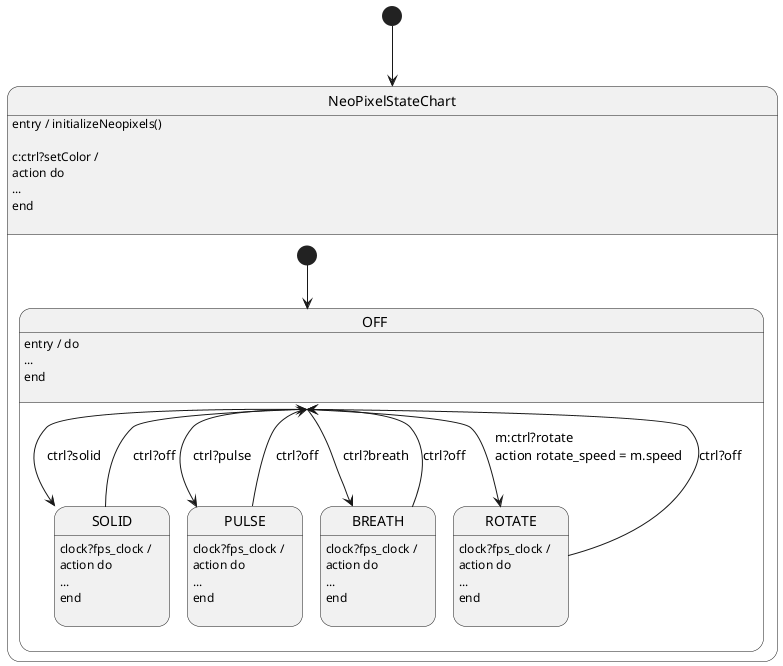 @startuml
skinparam defaultTextAlignment left
[*] --> NeoPixelStateChart
state NeoPixelStateChart{
state OFF{
	OFF : entry / do \n...\nend\n

OFF --> SOLID : ctrl?solid

OFF --> PULSE : ctrl?pulse

OFF --> BREATH : ctrl?breath

OFF --> ROTATE : m:ctrl?rotate\naction rotate_speed = m.speed\n
}
state SOLID{

SOLID --> OFF : ctrl?off
	SOLID : clock?fps_clock / \naction do \n...\nend\n
}
state ROTATE{

ROTATE --> OFF : ctrl?off
	ROTATE : clock?fps_clock / \naction do \n...\nend\n
}
state BREATH{

BREATH --> OFF : ctrl?off
	BREATH : clock?fps_clock / \naction do \n...\nend\n
}
state PULSE{

PULSE --> OFF : ctrl?off
	PULSE : clock?fps_clock / \naction do \n...\nend\n
}
[*] --> OFF
	NeoPixelStateChart : entry / initializeNeopixels()\n
	NeoPixelStateChart : c:ctrl?setColor / \naction do \n...\nend\n
}
@enduml
